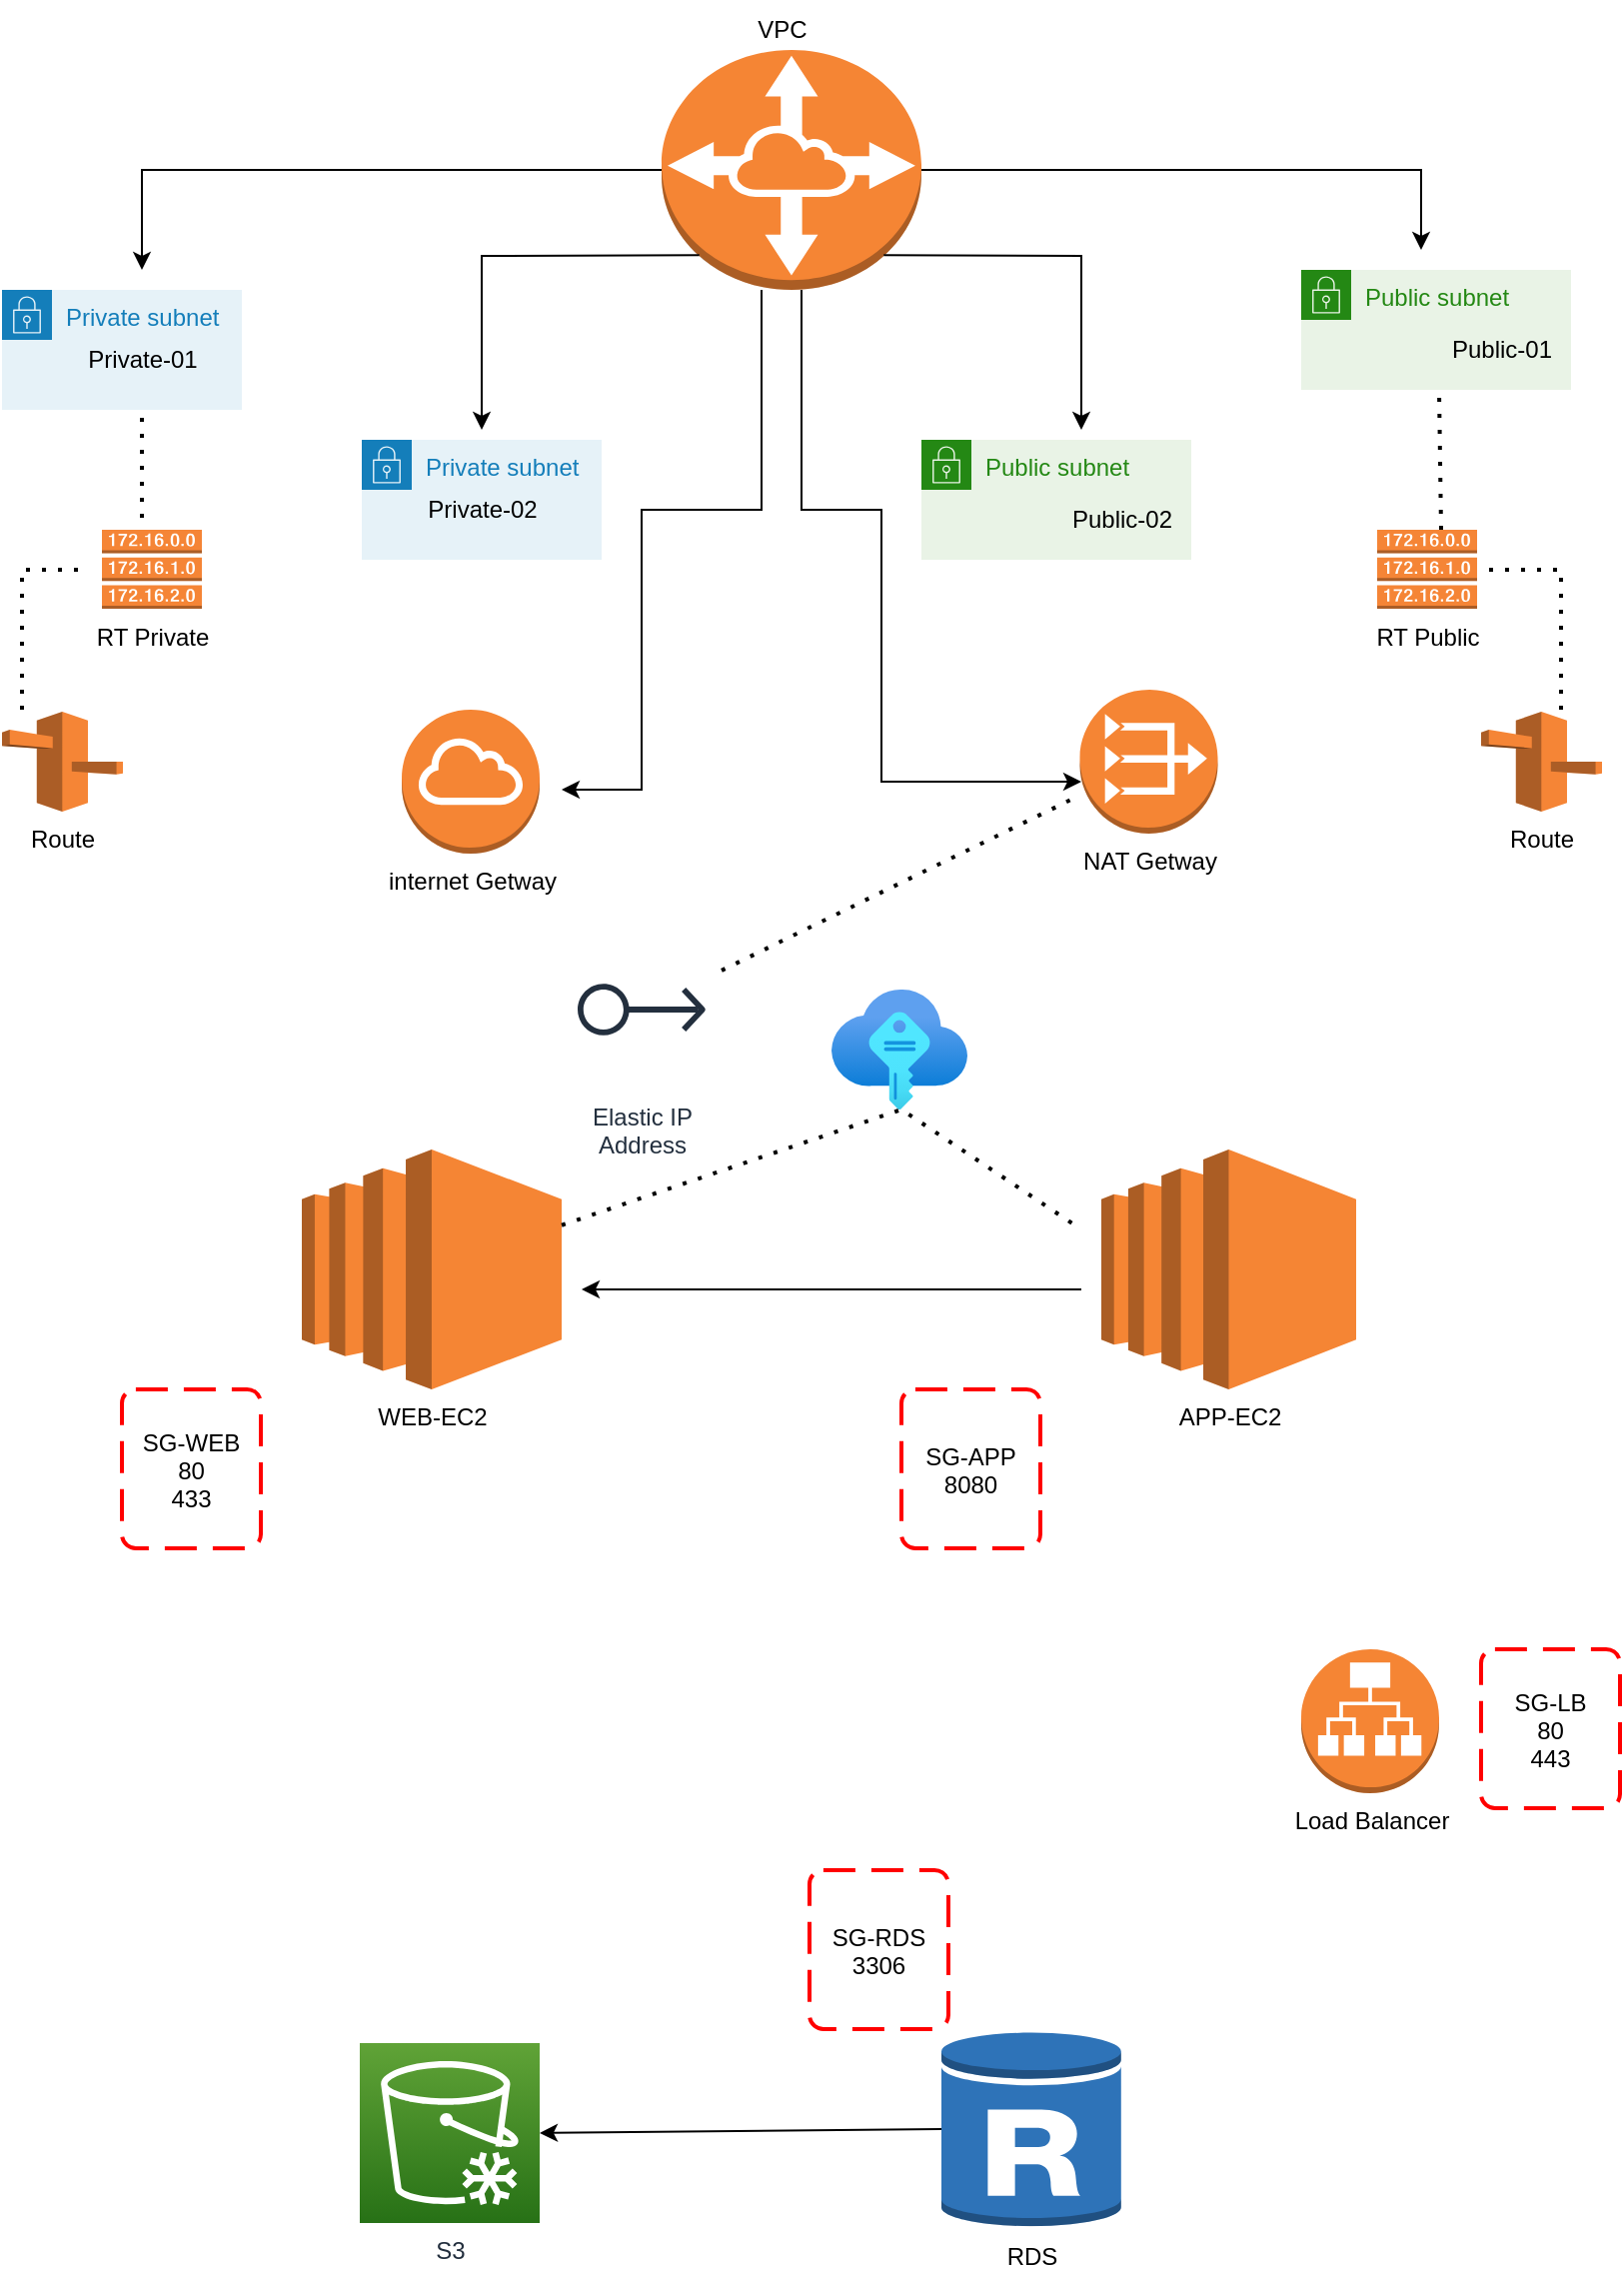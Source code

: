 <mxfile version="20.8.10" type="device"><diagram name="Page-1" id="bOLt4AykEzZVEoZRLiuu"><mxGraphModel dx="1194" dy="727" grid="1" gridSize="10" guides="1" tooltips="1" connect="1" arrows="1" fold="1" page="1" pageScale="1" pageWidth="827" pageHeight="1169" math="0" shadow="0"><root><mxCell id="0"/><mxCell id="1" parent="0"/><mxCell id="Vj48FY0e_GfmXKEN1uqa-6" value="RDS" style="outlineConnect=0;dashed=0;verticalLabelPosition=bottom;verticalAlign=top;align=center;html=1;shape=mxgraph.aws3.rds_db_instance_read_replica;fillColor=#2E73B8;gradientColor=none;" vertex="1" parent="1"><mxGeometry x="480" y="1030" width="90" height="100" as="geometry"/></mxCell><mxCell id="Vj48FY0e_GfmXKEN1uqa-17" value="S3" style="sketch=0;points=[[0,0,0],[0.25,0,0],[0.5,0,0],[0.75,0,0],[1,0,0],[0,1,0],[0.25,1,0],[0.5,1,0],[0.75,1,0],[1,1,0],[0,0.25,0],[0,0.5,0],[0,0.75,0],[1,0.25,0],[1,0.5,0],[1,0.75,0]];outlineConnect=0;fontColor=#232F3E;gradientColor=#60A337;gradientDirection=north;fillColor=#277116;strokeColor=#ffffff;dashed=0;verticalLabelPosition=bottom;verticalAlign=top;align=center;html=1;fontSize=12;fontStyle=0;aspect=fixed;shape=mxgraph.aws4.resourceIcon;resIcon=mxgraph.aws4.glacier;" vertex="1" parent="1"><mxGeometry x="189" y="1037" width="90" height="90" as="geometry"/></mxCell><mxCell id="Vj48FY0e_GfmXKEN1uqa-20" value="WEB-EC2" style="outlineConnect=0;dashed=0;verticalLabelPosition=bottom;verticalAlign=top;align=center;html=1;shape=mxgraph.aws3.ec2;fillColor=#F58534;gradientColor=none;" vertex="1" parent="1"><mxGeometry x="160" y="590" width="130" height="120" as="geometry"/></mxCell><mxCell id="Vj48FY0e_GfmXKEN1uqa-12" value="Private subnet" style="points=[[0,0],[0.25,0],[0.5,0],[0.75,0],[1,0],[1,0.25],[1,0.5],[1,0.75],[1,1],[0.75,1],[0.5,1],[0.25,1],[0,1],[0,0.75],[0,0.5],[0,0.25]];outlineConnect=0;gradientColor=none;html=1;whiteSpace=wrap;fontSize=12;fontStyle=0;container=1;pointerEvents=0;collapsible=0;recursiveResize=0;shape=mxgraph.aws4.group;grIcon=mxgraph.aws4.group_security_group;grStroke=0;strokeColor=#147EBA;fillColor=#E6F2F8;verticalAlign=top;align=left;spacingLeft=30;fontColor=#147EBA;dashed=0;" vertex="1" parent="1"><mxGeometry x="190" y="235" width="120" height="60" as="geometry"/></mxCell><mxCell id="Vj48FY0e_GfmXKEN1uqa-13" value="Public subnet" style="points=[[0,0],[0.25,0],[0.5,0],[0.75,0],[1,0],[1,0.25],[1,0.5],[1,0.75],[1,1],[0.75,1],[0.5,1],[0.25,1],[0,1],[0,0.75],[0,0.5],[0,0.25]];outlineConnect=0;gradientColor=none;html=1;whiteSpace=wrap;fontSize=12;fontStyle=0;container=1;pointerEvents=0;collapsible=0;recursiveResize=0;shape=mxgraph.aws4.group;grIcon=mxgraph.aws4.group_security_group;grStroke=0;strokeColor=#248814;fillColor=#E9F3E6;verticalAlign=top;align=left;spacingLeft=30;fontColor=#248814;dashed=0;" vertex="1" parent="1"><mxGeometry x="660" y="150" width="135" height="60" as="geometry"/></mxCell><mxCell id="Vj48FY0e_GfmXKEN1uqa-34" value="Public-01" style="text;html=1;align=center;verticalAlign=middle;resizable=0;points=[];autosize=1;strokeColor=none;fillColor=none;" vertex="1" parent="Vj48FY0e_GfmXKEN1uqa-13"><mxGeometry x="65" y="25" width="70" height="30" as="geometry"/></mxCell><mxCell id="Vj48FY0e_GfmXKEN1uqa-74" value="" style="edgeStyle=orthogonalEdgeStyle;rounded=0;orthogonalLoop=1;jettySize=auto;html=1;" edge="1" parent="1" source="Vj48FY0e_GfmXKEN1uqa-7"><mxGeometry relative="1" as="geometry"><mxPoint x="290" y="410" as="targetPoint"/><Array as="points"><mxPoint x="390" y="270"/><mxPoint x="330" y="270"/><mxPoint x="330" y="410"/></Array></mxGeometry></mxCell><mxCell id="Vj48FY0e_GfmXKEN1uqa-76" value="" style="edgeStyle=orthogonalEdgeStyle;rounded=0;orthogonalLoop=1;jettySize=auto;html=1;" edge="1" parent="1" source="Vj48FY0e_GfmXKEN1uqa-7"><mxGeometry relative="1" as="geometry"><mxPoint x="550" y="406" as="targetPoint"/><Array as="points"><mxPoint x="410" y="270"/><mxPoint x="450" y="270"/><mxPoint x="450" y="406"/></Array></mxGeometry></mxCell><mxCell id="Vj48FY0e_GfmXKEN1uqa-7" value="" style="outlineConnect=0;dashed=0;verticalLabelPosition=bottom;verticalAlign=top;align=center;html=1;shape=mxgraph.aws3.vpc_peering;fillColor=#F58534;gradientColor=none;" vertex="1" parent="1"><mxGeometry x="340" y="40" width="130" height="120" as="geometry"/></mxCell><mxCell id="Vj48FY0e_GfmXKEN1uqa-35" value="Private subnet" style="points=[[0,0],[0.25,0],[0.5,0],[0.75,0],[1,0],[1,0.25],[1,0.5],[1,0.75],[1,1],[0.75,1],[0.5,1],[0.25,1],[0,1],[0,0.75],[0,0.5],[0,0.25]];outlineConnect=0;gradientColor=none;html=1;whiteSpace=wrap;fontSize=12;fontStyle=0;container=1;pointerEvents=0;collapsible=0;recursiveResize=0;shape=mxgraph.aws4.group;grIcon=mxgraph.aws4.group_security_group;grStroke=0;strokeColor=#147EBA;fillColor=#E6F2F8;verticalAlign=top;align=left;spacingLeft=30;fontColor=#147EBA;dashed=0;" vertex="1" parent="1"><mxGeometry x="10" y="160" width="120" height="60" as="geometry"/></mxCell><mxCell id="Vj48FY0e_GfmXKEN1uqa-33" value="Private-01" style="text;html=1;align=center;verticalAlign=middle;resizable=0;points=[];autosize=1;strokeColor=none;fillColor=none;" vertex="1" parent="Vj48FY0e_GfmXKEN1uqa-35"><mxGeometry x="30" y="20" width="80" height="30" as="geometry"/></mxCell><mxCell id="Vj48FY0e_GfmXKEN1uqa-37" value="Public subnet" style="points=[[0,0],[0.25,0],[0.5,0],[0.75,0],[1,0],[1,0.25],[1,0.5],[1,0.75],[1,1],[0.75,1],[0.5,1],[0.25,1],[0,1],[0,0.75],[0,0.5],[0,0.25]];outlineConnect=0;gradientColor=none;html=1;whiteSpace=wrap;fontSize=12;fontStyle=0;container=1;pointerEvents=0;collapsible=0;recursiveResize=0;shape=mxgraph.aws4.group;grIcon=mxgraph.aws4.group_security_group;grStroke=0;strokeColor=#248814;fillColor=#E9F3E6;verticalAlign=top;align=left;spacingLeft=30;fontColor=#248814;dashed=0;" vertex="1" parent="1"><mxGeometry x="470" y="235" width="135" height="60" as="geometry"/></mxCell><mxCell id="Vj48FY0e_GfmXKEN1uqa-38" value="Public-02" style="text;html=1;align=center;verticalAlign=middle;resizable=0;points=[];autosize=1;strokeColor=none;fillColor=none;" vertex="1" parent="Vj48FY0e_GfmXKEN1uqa-37"><mxGeometry x="65" y="25" width="70" height="30" as="geometry"/></mxCell><mxCell id="Vj48FY0e_GfmXKEN1uqa-63" value="" style="endArrow=classic;html=1;rounded=0;exitX=0.855;exitY=0.855;exitDx=0;exitDy=0;exitPerimeter=0;" edge="1" parent="Vj48FY0e_GfmXKEN1uqa-37" source="Vj48FY0e_GfmXKEN1uqa-7"><mxGeometry width="50" height="50" relative="1" as="geometry"><mxPoint x="20" y="45" as="sourcePoint"/><mxPoint x="80" y="-5" as="targetPoint"/><Array as="points"><mxPoint x="80" y="-92"/></Array></mxGeometry></mxCell><mxCell id="Vj48FY0e_GfmXKEN1uqa-39" value="Private-02" style="text;html=1;align=center;verticalAlign=middle;resizable=0;points=[];autosize=1;strokeColor=none;fillColor=none;" vertex="1" parent="1"><mxGeometry x="210" y="255" width="80" height="30" as="geometry"/></mxCell><mxCell id="Vj48FY0e_GfmXKEN1uqa-40" value="NAT Getway" style="outlineConnect=0;dashed=0;verticalLabelPosition=bottom;verticalAlign=top;align=center;html=1;shape=mxgraph.aws3.vpc_nat_gateway;fillColor=#F58534;gradientColor=none;" vertex="1" parent="1"><mxGeometry x="549.25" y="360" width="69" height="72" as="geometry"/></mxCell><mxCell id="Vj48FY0e_GfmXKEN1uqa-41" value="internet Getway" style="outlineConnect=0;dashed=0;verticalLabelPosition=bottom;verticalAlign=top;align=center;html=1;shape=mxgraph.aws3.internet_gateway;fillColor=#F58534;gradientColor=none;" vertex="1" parent="1"><mxGeometry x="210" y="370" width="69" height="72" as="geometry"/></mxCell><mxCell id="Vj48FY0e_GfmXKEN1uqa-42" value="APP-EC2" style="outlineConnect=0;dashed=0;verticalLabelPosition=bottom;verticalAlign=top;align=center;html=1;shape=mxgraph.aws3.ec2;fillColor=#F58534;gradientColor=none;" vertex="1" parent="1"><mxGeometry x="560" y="590" width="127.5" height="120" as="geometry"/></mxCell><mxCell id="Vj48FY0e_GfmXKEN1uqa-43" value="Load Balancer" style="outlineConnect=0;dashed=0;verticalLabelPosition=bottom;verticalAlign=top;align=center;html=1;shape=mxgraph.aws3.application_load_balancer;fillColor=#F58534;gradientColor=none;" vertex="1" parent="1"><mxGeometry x="660" y="840" width="69" height="72" as="geometry"/></mxCell><mxCell id="Vj48FY0e_GfmXKEN1uqa-44" value="" style="aspect=fixed;html=1;points=[];align=center;image;fontSize=12;image=img/lib/azure2/other/SSH_Keys.svg;" vertex="1" parent="1"><mxGeometry x="425" y="510" width="68" height="60" as="geometry"/></mxCell><mxCell id="Vj48FY0e_GfmXKEN1uqa-45" value="SG-WEB&#10;80&#10;433" style="rounded=1;arcSize=10;dashed=1;strokeColor=#ff0000;fillColor=none;gradientColor=none;dashPattern=8 4;strokeWidth=2;" vertex="1" parent="1"><mxGeometry x="70" y="710" width="69.5" height="79.5" as="geometry"/></mxCell><mxCell id="Vj48FY0e_GfmXKEN1uqa-46" value="SG-APP&#10;8080" style="rounded=1;arcSize=10;dashed=1;strokeColor=#ff0000;fillColor=none;gradientColor=none;dashPattern=8 4;strokeWidth=2;" vertex="1" parent="1"><mxGeometry x="460" y="710" width="69.5" height="79.5" as="geometry"/></mxCell><mxCell id="Vj48FY0e_GfmXKEN1uqa-47" value="SG-RDS&#10;3306" style="rounded=1;arcSize=10;dashed=1;strokeColor=#ff0000;fillColor=none;gradientColor=none;dashPattern=8 4;strokeWidth=2;" vertex="1" parent="1"><mxGeometry x="414" y="950.5" width="69.5" height="79.5" as="geometry"/></mxCell><mxCell id="Vj48FY0e_GfmXKEN1uqa-48" value="SG-LB&#10;80&#10;443" style="rounded=1;arcSize=10;dashed=1;strokeColor=#ff0000;fillColor=none;gradientColor=none;dashPattern=8 4;strokeWidth=2;" vertex="1" parent="1"><mxGeometry x="750" y="840" width="69.5" height="79.5" as="geometry"/></mxCell><mxCell id="Vj48FY0e_GfmXKEN1uqa-52" value="" style="endArrow=classic;html=1;rounded=0;entryX=1;entryY=0.5;entryDx=0;entryDy=0;entryPerimeter=0;exitX=0;exitY=0.5;exitDx=0;exitDy=0;exitPerimeter=0;" edge="1" parent="1" source="Vj48FY0e_GfmXKEN1uqa-6" target="Vj48FY0e_GfmXKEN1uqa-17"><mxGeometry width="50" height="50" relative="1" as="geometry"><mxPoint x="450" y="1100" as="sourcePoint"/><mxPoint x="400" y="1055" as="targetPoint"/></mxGeometry></mxCell><mxCell id="Vj48FY0e_GfmXKEN1uqa-60" value="" style="endArrow=classic;html=1;rounded=0;exitX=0;exitY=0.5;exitDx=0;exitDy=0;exitPerimeter=0;" edge="1" parent="1"><mxGeometry width="50" height="50" relative="1" as="geometry"><mxPoint x="340" y="100" as="sourcePoint"/><mxPoint x="80" y="150" as="targetPoint"/><Array as="points"><mxPoint x="80" y="100"/></Array></mxGeometry></mxCell><mxCell id="Vj48FY0e_GfmXKEN1uqa-61" value="" style="endArrow=classic;html=1;rounded=0;" edge="1" parent="1" source="Vj48FY0e_GfmXKEN1uqa-7"><mxGeometry width="50" height="50" relative="1" as="geometry"><mxPoint x="769.75" y="75" as="sourcePoint"/><mxPoint x="720" y="140" as="targetPoint"/><Array as="points"><mxPoint x="720" y="100"/></Array></mxGeometry></mxCell><mxCell id="Vj48FY0e_GfmXKEN1uqa-62" value="" style="endArrow=classic;html=1;rounded=0;exitX=0.145;exitY=0.855;exitDx=0;exitDy=0;exitPerimeter=0;" edge="1" parent="1" source="Vj48FY0e_GfmXKEN1uqa-7"><mxGeometry width="50" height="50" relative="1" as="geometry"><mxPoint x="240" y="210" as="sourcePoint"/><mxPoint x="250" y="230" as="targetPoint"/><Array as="points"><mxPoint x="250" y="143"/></Array></mxGeometry></mxCell><mxCell id="Vj48FY0e_GfmXKEN1uqa-64" value="VPC" style="text;html=1;align=center;verticalAlign=middle;resizable=0;points=[];autosize=1;strokeColor=none;fillColor=none;" vertex="1" parent="1"><mxGeometry x="375" y="15" width="50" height="30" as="geometry"/></mxCell><mxCell id="Vj48FY0e_GfmXKEN1uqa-65" value="" style="endArrow=classic;html=1;rounded=0;" edge="1" parent="1"><mxGeometry width="50" height="50" relative="1" as="geometry"><mxPoint x="550" y="660" as="sourcePoint"/><mxPoint x="300" y="660" as="targetPoint"/></mxGeometry></mxCell><mxCell id="Vj48FY0e_GfmXKEN1uqa-66" value="Elastic IP&#10;Address" style="sketch=0;outlineConnect=0;fontColor=#232F3E;gradientColor=none;strokeColor=#232F3E;fillColor=#ffffff;dashed=0;verticalLabelPosition=bottom;verticalAlign=top;align=center;html=1;fontSize=12;fontStyle=0;aspect=fixed;shape=mxgraph.aws4.resourceIcon;resIcon=mxgraph.aws4.elastic_ip_address;" vertex="1" parent="1"><mxGeometry x="290" y="480" width="80" height="80" as="geometry"/></mxCell><mxCell id="Vj48FY0e_GfmXKEN1uqa-67" value="" style="endArrow=none;dashed=1;html=1;dashPattern=1 3;strokeWidth=2;rounded=0;" edge="1" parent="1" source="Vj48FY0e_GfmXKEN1uqa-66" target="Vj48FY0e_GfmXKEN1uqa-40"><mxGeometry width="50" height="50" relative="1" as="geometry"><mxPoint x="180" y="431" as="sourcePoint"/><mxPoint x="350" y="400" as="targetPoint"/><Array as="points"/></mxGeometry></mxCell><mxCell id="Vj48FY0e_GfmXKEN1uqa-77" value="" style="endArrow=none;dashed=1;html=1;dashPattern=1 3;strokeWidth=2;rounded=0;" edge="1" parent="1" source="Vj48FY0e_GfmXKEN1uqa-20"><mxGeometry width="50" height="50" relative="1" as="geometry"><mxPoint x="830" y="630" as="sourcePoint"/><mxPoint x="550" y="630" as="targetPoint"/><Array as="points"><mxPoint x="460" y="570"/></Array></mxGeometry></mxCell><mxCell id="Vj48FY0e_GfmXKEN1uqa-78" value="RT Private" style="outlineConnect=0;dashed=0;verticalLabelPosition=bottom;verticalAlign=top;align=center;html=1;shape=mxgraph.aws3.route_table;fillColor=#F58536;gradientColor=none;" vertex="1" parent="1"><mxGeometry x="60" y="280" width="50" height="39.5" as="geometry"/></mxCell><mxCell id="Vj48FY0e_GfmXKEN1uqa-79" value="RT Public" style="outlineConnect=0;dashed=0;verticalLabelPosition=bottom;verticalAlign=top;align=center;html=1;shape=mxgraph.aws3.route_table;fillColor=#F58536;gradientColor=none;" vertex="1" parent="1"><mxGeometry x="698" y="280" width="50" height="39.5" as="geometry"/></mxCell><mxCell id="Vj48FY0e_GfmXKEN1uqa-84" value="" style="endArrow=none;dashed=1;html=1;dashPattern=1 3;strokeWidth=2;rounded=0;" edge="1" parent="1"><mxGeometry width="50" height="50" relative="1" as="geometry"><mxPoint x="80" y="274" as="sourcePoint"/><mxPoint x="80" y="224" as="targetPoint"/></mxGeometry></mxCell><mxCell id="Vj48FY0e_GfmXKEN1uqa-86" value="Route" style="outlineConnect=0;dashed=0;verticalLabelPosition=bottom;verticalAlign=top;align=center;html=1;shape=mxgraph.aws3.route_53;fillColor=#F58536;gradientColor=none;" vertex="1" parent="1"><mxGeometry x="10" y="371" width="60.5" height="50" as="geometry"/></mxCell><mxCell id="Vj48FY0e_GfmXKEN1uqa-87" value="Route" style="outlineConnect=0;dashed=0;verticalLabelPosition=bottom;verticalAlign=top;align=center;html=1;shape=mxgraph.aws3.route_53;fillColor=#F58536;gradientColor=none;" vertex="1" parent="1"><mxGeometry x="750" y="371" width="60.5" height="50" as="geometry"/></mxCell><mxCell id="Vj48FY0e_GfmXKEN1uqa-88" value="" style="endArrow=none;dashed=1;html=1;dashPattern=1 3;strokeWidth=2;rounded=0;" edge="1" parent="1"><mxGeometry width="50" height="50" relative="1" as="geometry"><mxPoint x="730" y="280" as="sourcePoint"/><mxPoint x="729" y="210" as="targetPoint"/></mxGeometry></mxCell><mxCell id="Vj48FY0e_GfmXKEN1uqa-89" value="" style="endArrow=none;dashed=1;html=1;dashPattern=1 3;strokeWidth=2;rounded=0;" edge="1" parent="1"><mxGeometry width="50" height="50" relative="1" as="geometry"><mxPoint x="790" y="370" as="sourcePoint"/><mxPoint x="750" y="300" as="targetPoint"/><Array as="points"><mxPoint x="790" y="300"/></Array></mxGeometry></mxCell><mxCell id="Vj48FY0e_GfmXKEN1uqa-90" value="" style="endArrow=none;dashed=1;html=1;dashPattern=1 3;strokeWidth=2;rounded=0;" edge="1" parent="1"><mxGeometry width="50" height="50" relative="1" as="geometry"><mxPoint x="20" y="370" as="sourcePoint"/><mxPoint x="50" y="300" as="targetPoint"/><Array as="points"><mxPoint x="20" y="300"/></Array></mxGeometry></mxCell></root></mxGraphModel></diagram></mxfile>
